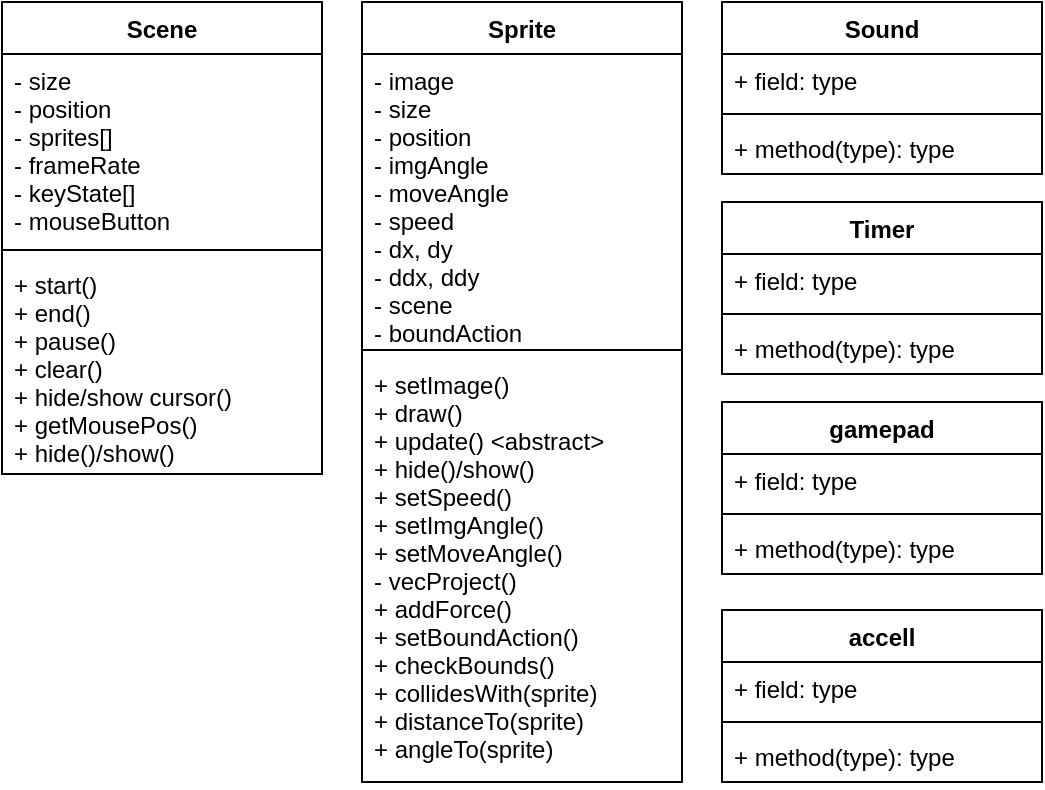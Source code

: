 <mxfile version="20.4.0" type="device"><diagram id="xJV4r9BXDkDmT-aKl4Bm" name="Page-1"><mxGraphModel dx="546" dy="427" grid="1" gridSize="10" guides="1" tooltips="1" connect="1" arrows="1" fold="1" page="1" pageScale="1" pageWidth="850" pageHeight="1100" math="0" shadow="0"><root><mxCell id="0"/><mxCell id="1" parent="0"/><mxCell id="6BRSx4gAiJG84HNVB61K-1" value="Scene" style="swimlane;fontStyle=1;align=center;verticalAlign=top;childLayout=stackLayout;horizontal=1;startSize=26;horizontalStack=0;resizeParent=1;resizeParentMax=0;resizeLast=0;collapsible=1;marginBottom=0;" vertex="1" parent="1"><mxGeometry x="120" y="50" width="160" height="236" as="geometry"/></mxCell><mxCell id="6BRSx4gAiJG84HNVB61K-2" value="- size&#10;- position&#10;- sprites[]&#10;- frameRate&#10;- keyState[]&#10;- mouseButton" style="text;strokeColor=none;fillColor=none;align=left;verticalAlign=top;spacingLeft=4;spacingRight=4;overflow=hidden;rotatable=0;points=[[0,0.5],[1,0.5]];portConstraint=eastwest;" vertex="1" parent="6BRSx4gAiJG84HNVB61K-1"><mxGeometry y="26" width="160" height="94" as="geometry"/></mxCell><mxCell id="6BRSx4gAiJG84HNVB61K-3" value="" style="line;strokeWidth=1;fillColor=none;align=left;verticalAlign=middle;spacingTop=-1;spacingLeft=3;spacingRight=3;rotatable=0;labelPosition=right;points=[];portConstraint=eastwest;strokeColor=inherit;" vertex="1" parent="6BRSx4gAiJG84HNVB61K-1"><mxGeometry y="120" width="160" height="8" as="geometry"/></mxCell><mxCell id="6BRSx4gAiJG84HNVB61K-4" value="+ start()&#10;+ end()&#10;+ pause()&#10;+ clear()&#10;+ hide/show cursor()&#10;+ getMousePos()&#10;+ hide()/show()" style="text;strokeColor=none;fillColor=none;align=left;verticalAlign=top;spacingLeft=4;spacingRight=4;overflow=hidden;rotatable=0;points=[[0,0.5],[1,0.5]];portConstraint=eastwest;" vertex="1" parent="6BRSx4gAiJG84HNVB61K-1"><mxGeometry y="128" width="160" height="108" as="geometry"/></mxCell><mxCell id="6BRSx4gAiJG84HNVB61K-5" value="Sprite" style="swimlane;fontStyle=1;align=center;verticalAlign=top;childLayout=stackLayout;horizontal=1;startSize=26;horizontalStack=0;resizeParent=1;resizeParentMax=0;resizeLast=0;collapsible=1;marginBottom=0;" vertex="1" parent="1"><mxGeometry x="300" y="50" width="160" height="390" as="geometry"/></mxCell><mxCell id="6BRSx4gAiJG84HNVB61K-6" value="- image&#10;- size&#10;- position&#10;- imgAngle&#10;- moveAngle&#10;- speed&#10;- dx, dy&#10;- ddx, ddy&#10;- scene&#10;- boundAction" style="text;strokeColor=none;fillColor=none;align=left;verticalAlign=top;spacingLeft=4;spacingRight=4;overflow=hidden;rotatable=0;points=[[0,0.5],[1,0.5]];portConstraint=eastwest;" vertex="1" parent="6BRSx4gAiJG84HNVB61K-5"><mxGeometry y="26" width="160" height="144" as="geometry"/></mxCell><mxCell id="6BRSx4gAiJG84HNVB61K-7" value="" style="line;strokeWidth=1;fillColor=none;align=left;verticalAlign=middle;spacingTop=-1;spacingLeft=3;spacingRight=3;rotatable=0;labelPosition=right;points=[];portConstraint=eastwest;strokeColor=inherit;" vertex="1" parent="6BRSx4gAiJG84HNVB61K-5"><mxGeometry y="170" width="160" height="8" as="geometry"/></mxCell><mxCell id="6BRSx4gAiJG84HNVB61K-8" value="+ setImage()&#10;+ draw()&#10;+ update() &lt;abstract&gt;&#10;+ hide()/show()&#10;+ setSpeed()&#10;+ setImgAngle()&#10;+ setMoveAngle()&#10;- vecProject()&#10;+ addForce()&#10;+ setBoundAction()&#10;+ checkBounds()&#10;+ collidesWith(sprite)&#10;+ distanceTo(sprite)&#10;+ angleTo(sprite)" style="text;strokeColor=none;fillColor=none;align=left;verticalAlign=top;spacingLeft=4;spacingRight=4;overflow=hidden;rotatable=0;points=[[0,0.5],[1,0.5]];portConstraint=eastwest;" vertex="1" parent="6BRSx4gAiJG84HNVB61K-5"><mxGeometry y="178" width="160" height="212" as="geometry"/></mxCell><mxCell id="6BRSx4gAiJG84HNVB61K-9" value="Sound" style="swimlane;fontStyle=1;align=center;verticalAlign=top;childLayout=stackLayout;horizontal=1;startSize=26;horizontalStack=0;resizeParent=1;resizeParentMax=0;resizeLast=0;collapsible=1;marginBottom=0;" vertex="1" parent="1"><mxGeometry x="480" y="50" width="160" height="86" as="geometry"/></mxCell><mxCell id="6BRSx4gAiJG84HNVB61K-10" value="+ field: type" style="text;strokeColor=none;fillColor=none;align=left;verticalAlign=top;spacingLeft=4;spacingRight=4;overflow=hidden;rotatable=0;points=[[0,0.5],[1,0.5]];portConstraint=eastwest;" vertex="1" parent="6BRSx4gAiJG84HNVB61K-9"><mxGeometry y="26" width="160" height="26" as="geometry"/></mxCell><mxCell id="6BRSx4gAiJG84HNVB61K-11" value="" style="line;strokeWidth=1;fillColor=none;align=left;verticalAlign=middle;spacingTop=-1;spacingLeft=3;spacingRight=3;rotatable=0;labelPosition=right;points=[];portConstraint=eastwest;strokeColor=inherit;" vertex="1" parent="6BRSx4gAiJG84HNVB61K-9"><mxGeometry y="52" width="160" height="8" as="geometry"/></mxCell><mxCell id="6BRSx4gAiJG84HNVB61K-12" value="+ method(type): type" style="text;strokeColor=none;fillColor=none;align=left;verticalAlign=top;spacingLeft=4;spacingRight=4;overflow=hidden;rotatable=0;points=[[0,0.5],[1,0.5]];portConstraint=eastwest;" vertex="1" parent="6BRSx4gAiJG84HNVB61K-9"><mxGeometry y="60" width="160" height="26" as="geometry"/></mxCell><mxCell id="6BRSx4gAiJG84HNVB61K-13" value="Timer" style="swimlane;fontStyle=1;align=center;verticalAlign=top;childLayout=stackLayout;horizontal=1;startSize=26;horizontalStack=0;resizeParent=1;resizeParentMax=0;resizeLast=0;collapsible=1;marginBottom=0;" vertex="1" parent="1"><mxGeometry x="480" y="150" width="160" height="86" as="geometry"/></mxCell><mxCell id="6BRSx4gAiJG84HNVB61K-14" value="+ field: type" style="text;strokeColor=none;fillColor=none;align=left;verticalAlign=top;spacingLeft=4;spacingRight=4;overflow=hidden;rotatable=0;points=[[0,0.5],[1,0.5]];portConstraint=eastwest;" vertex="1" parent="6BRSx4gAiJG84HNVB61K-13"><mxGeometry y="26" width="160" height="26" as="geometry"/></mxCell><mxCell id="6BRSx4gAiJG84HNVB61K-15" value="" style="line;strokeWidth=1;fillColor=none;align=left;verticalAlign=middle;spacingTop=-1;spacingLeft=3;spacingRight=3;rotatable=0;labelPosition=right;points=[];portConstraint=eastwest;strokeColor=inherit;" vertex="1" parent="6BRSx4gAiJG84HNVB61K-13"><mxGeometry y="52" width="160" height="8" as="geometry"/></mxCell><mxCell id="6BRSx4gAiJG84HNVB61K-16" value="+ method(type): type" style="text;strokeColor=none;fillColor=none;align=left;verticalAlign=top;spacingLeft=4;spacingRight=4;overflow=hidden;rotatable=0;points=[[0,0.5],[1,0.5]];portConstraint=eastwest;" vertex="1" parent="6BRSx4gAiJG84HNVB61K-13"><mxGeometry y="60" width="160" height="26" as="geometry"/></mxCell><mxCell id="6BRSx4gAiJG84HNVB61K-17" value="gamepad" style="swimlane;fontStyle=1;align=center;verticalAlign=top;childLayout=stackLayout;horizontal=1;startSize=26;horizontalStack=0;resizeParent=1;resizeParentMax=0;resizeLast=0;collapsible=1;marginBottom=0;" vertex="1" parent="1"><mxGeometry x="480" y="250" width="160" height="86" as="geometry"/></mxCell><mxCell id="6BRSx4gAiJG84HNVB61K-18" value="+ field: type" style="text;strokeColor=none;fillColor=none;align=left;verticalAlign=top;spacingLeft=4;spacingRight=4;overflow=hidden;rotatable=0;points=[[0,0.5],[1,0.5]];portConstraint=eastwest;" vertex="1" parent="6BRSx4gAiJG84HNVB61K-17"><mxGeometry y="26" width="160" height="26" as="geometry"/></mxCell><mxCell id="6BRSx4gAiJG84HNVB61K-19" value="" style="line;strokeWidth=1;fillColor=none;align=left;verticalAlign=middle;spacingTop=-1;spacingLeft=3;spacingRight=3;rotatable=0;labelPosition=right;points=[];portConstraint=eastwest;strokeColor=inherit;" vertex="1" parent="6BRSx4gAiJG84HNVB61K-17"><mxGeometry y="52" width="160" height="8" as="geometry"/></mxCell><mxCell id="6BRSx4gAiJG84HNVB61K-20" value="+ method(type): type" style="text;strokeColor=none;fillColor=none;align=left;verticalAlign=top;spacingLeft=4;spacingRight=4;overflow=hidden;rotatable=0;points=[[0,0.5],[1,0.5]];portConstraint=eastwest;" vertex="1" parent="6BRSx4gAiJG84HNVB61K-17"><mxGeometry y="60" width="160" height="26" as="geometry"/></mxCell><mxCell id="6BRSx4gAiJG84HNVB61K-21" value="accell" style="swimlane;fontStyle=1;align=center;verticalAlign=top;childLayout=stackLayout;horizontal=1;startSize=26;horizontalStack=0;resizeParent=1;resizeParentMax=0;resizeLast=0;collapsible=1;marginBottom=0;" vertex="1" parent="1"><mxGeometry x="480" y="354" width="160" height="86" as="geometry"/></mxCell><mxCell id="6BRSx4gAiJG84HNVB61K-22" value="+ field: type" style="text;strokeColor=none;fillColor=none;align=left;verticalAlign=top;spacingLeft=4;spacingRight=4;overflow=hidden;rotatable=0;points=[[0,0.5],[1,0.5]];portConstraint=eastwest;" vertex="1" parent="6BRSx4gAiJG84HNVB61K-21"><mxGeometry y="26" width="160" height="26" as="geometry"/></mxCell><mxCell id="6BRSx4gAiJG84HNVB61K-23" value="" style="line;strokeWidth=1;fillColor=none;align=left;verticalAlign=middle;spacingTop=-1;spacingLeft=3;spacingRight=3;rotatable=0;labelPosition=right;points=[];portConstraint=eastwest;strokeColor=inherit;" vertex="1" parent="6BRSx4gAiJG84HNVB61K-21"><mxGeometry y="52" width="160" height="8" as="geometry"/></mxCell><mxCell id="6BRSx4gAiJG84HNVB61K-24" value="+ method(type): type" style="text;strokeColor=none;fillColor=none;align=left;verticalAlign=top;spacingLeft=4;spacingRight=4;overflow=hidden;rotatable=0;points=[[0,0.5],[1,0.5]];portConstraint=eastwest;" vertex="1" parent="6BRSx4gAiJG84HNVB61K-21"><mxGeometry y="60" width="160" height="26" as="geometry"/></mxCell></root></mxGraphModel></diagram></mxfile>